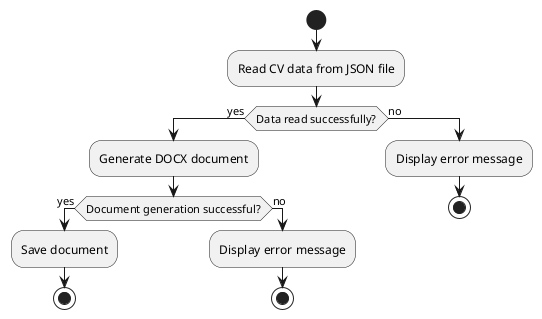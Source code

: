 @startuml

start

:Read CV data from JSON file;
if (Data read successfully?) then (yes)
  :Generate DOCX document;
  if (Document generation successful?) then (yes)
    :Save document;
    stop
  else (no)
    :Display error message;
    stop
  endif
else (no)
  :Display error message;
  stop
endif

@enduml
